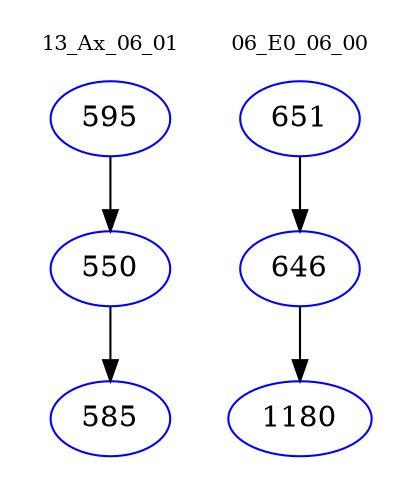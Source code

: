 digraph{
subgraph cluster_0 {
color = white
label = "13_Ax_06_01";
fontsize=10;
T0_595 [label="595", color="blue"]
T0_595 -> T0_550 [color="black"]
T0_550 [label="550", color="blue"]
T0_550 -> T0_585 [color="black"]
T0_585 [label="585", color="blue"]
}
subgraph cluster_1 {
color = white
label = "06_E0_06_00";
fontsize=10;
T1_651 [label="651", color="blue"]
T1_651 -> T1_646 [color="black"]
T1_646 [label="646", color="blue"]
T1_646 -> T1_1180 [color="black"]
T1_1180 [label="1180", color="blue"]
}
}
